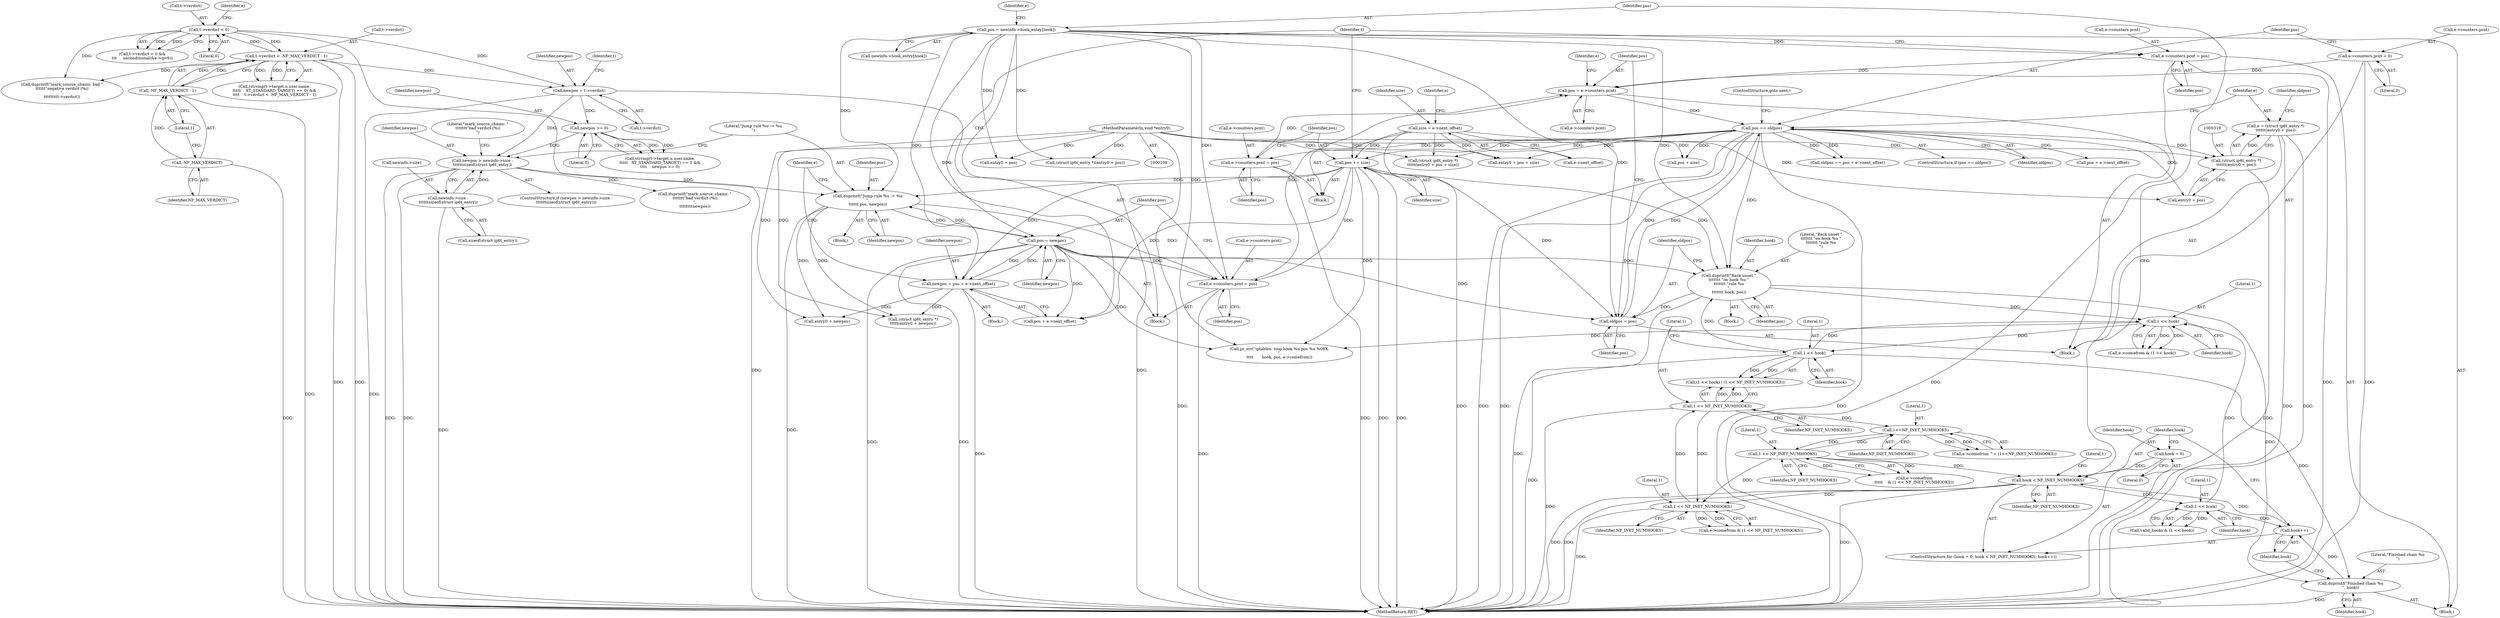 digraph "0_linux_54d83fc74aa9ec72794373cb47432c5f7fb1a309_11@integer" {
"1000316" [label="(Call,e = (struct ip6t_entry *)\n\t\t\t\t\t\t(entry0 + pos))"];
"1000318" [label="(Call,(struct ip6t_entry *)\n\t\t\t\t\t\t(entry0 + pos))"];
"1000111" [label="(MethodParameterIn,void *entry0)"];
"1000312" [label="(Call,pos == oldpos)"];
"1000297" [label="(Call,pos = e->counters.pcnt)"];
"1000304" [label="(Call,e->counters.pcnt = 0)"];
"1000148" [label="(Call,e->counters.pcnt = pos)"];
"1000125" [label="(Call,pos = newinfo->hook_entry[hook])"];
"1000416" [label="(Call,e->counters.pcnt = pos)"];
"1000396" [label="(Call,duprintf(\"Jump rule %u -> %u\n\",\n\t\t\t\t\t\t pos, newpos))"];
"1000423" [label="(Call,pos = newpos)"];
"1000402" [label="(Call,newpos = pos + e->next_offset)"];
"1000351" [label="(Call,pos += size)"];
"1000330" [label="(Call,size = e->next_offset)"];
"1000382" [label="(Call,newpos > newinfo->size -\n\t\t\t\t\t\tsizeof(struct ip6t_entry))"];
"1000357" [label="(Call,newpos = t->verdict)"];
"1000227" [label="(Call,t->verdict < 0)"];
"1000256" [label="(Call,t->verdict < -NF_MAX_VERDICT - 1)"];
"1000260" [label="(Call,-NF_MAX_VERDICT - 1)"];
"1000261" [label="(Call,-NF_MAX_VERDICT)"];
"1000377" [label="(Call,newpos >= 0)"];
"1000384" [label="(Call,newinfo->size -\n\t\t\t\t\t\tsizeof(struct ip6t_entry))"];
"1000344" [label="(Call,e->counters.pcnt = pos)"];
"1000294" [label="(Call,oldpos = pos)"];
"1000290" [label="(Call,duprintf(\"Back unset \"\n\t\t\t\t\t\t\t \"on hook %u \"\n\t\t\t\t\t\t\t \"rule %u\n\",\n\t\t\t\t\t\t\t hook, pos))"];
"1000197" [label="(Call,1 << hook)"];
"1000171" [label="(Call,1 << hook)"];
"1000144" [label="(Call,1 << hook)"];
"1000118" [label="(Call,hook < NF_INET_NUMHOOKS)"];
"1000121" [label="(Call,hook++)"];
"1000427" [label="(Call,duprintf(\"Finished chain %u\n\", hook))"];
"1000115" [label="(Call,hook = 0)"];
"1000286" [label="(Call,1 << NF_INET_NUMHOOKS)"];
"1000278" [label="(Call,1<<NF_INET_NUMHOOKS)"];
"1000200" [label="(Call,1 << NF_INET_NUMHOOKS)"];
"1000179" [label="(Call,1 << NF_INET_NUMHOOKS)"];
"1000292" [label="(Identifier,hook)"];
"1000242" [label="(Call,(strcmp(t->target.u.user.name,\n\t\t\t\t\t    XT_STANDARD_TARGET) == 0) &&\n\t\t\t\t    t->verdict < -NF_MAX_VERDICT - 1)"];
"1000385" [label="(Call,newinfo->size)"];
"1000315" [label="(ControlStructure,goto next;)"];
"1000311" [label="(ControlStructure,if (pos == oldpos))"];
"1000314" [label="(Identifier,oldpos)"];
"1000257" [label="(Call,t->verdict)"];
"1000273" [label="(Block,)"];
"1000422" [label="(Identifier,pos)"];
"1000137" [label="(Call,entry0 + pos)"];
"1000381" [label="(ControlStructure,if (newpos > newinfo->size -\n\t\t\t\t\t\tsizeof(struct ip6t_entry)))"];
"1000380" [label="(Block,)"];
"1000117" [label="(Literal,0)"];
"1000290" [label="(Call,duprintf(\"Back unset \"\n\t\t\t\t\t\t\t \"on hook %u \"\n\t\t\t\t\t\t\t \"rule %u\n\",\n\t\t\t\t\t\t\t hook, pos))"];
"1000118" [label="(Call,hook < NF_INET_NUMHOOKS)"];
"1000404" [label="(Call,pos + e->next_offset)"];
"1000146" [label="(Identifier,hook)"];
"1000402" [label="(Call,newpos = pos + e->next_offset)"];
"1000410" [label="(Identifier,e)"];
"1000344" [label="(Call,e->counters.pcnt = pos)"];
"1000265" [label="(Call,duprintf(\"mark_source_chains: bad \"\n\t\t\t\t\t\t\"negative verdict (%i)\n\",\n\t\t\t\t\t\t\t\tt->verdict))"];
"1000304" [label="(Call,e->counters.pcnt = 0)"];
"1000228" [label="(Call,t->verdict)"];
"1000116" [label="(Identifier,hook)"];
"1000154" [label="(Identifier,pos)"];
"1000115" [label="(Call,hook = 0)"];
"1000179" [label="(Call,1 << NF_INET_NUMHOOKS)"];
"1000313" [label="(Identifier,pos)"];
"1000114" [label="(ControlStructure,for (hook = 0; hook < NF_INET_NUMHOOKS; hook++))"];
"1000145" [label="(Literal,1)"];
"1000431" [label="(Literal,1)"];
"1000379" [label="(Literal,0)"];
"1000352" [label="(Identifier,pos)"];
"1000123" [label="(Block,)"];
"1000227" [label="(Call,t->verdict < 0)"];
"1000144" [label="(Call,1 << hook)"];
"1000325" [label="(Call,pos + e->next_offset)"];
"1000126" [label="(Identifier,pos)"];
"1000287" [label="(Literal,1)"];
"1000401" [label="(Block,)"];
"1000297" [label="(Call,pos = e->counters.pcnt)"];
"1000398" [label="(Identifier,pos)"];
"1000331" [label="(Identifier,size)"];
"1000256" [label="(Call,t->verdict < -NF_MAX_VERDICT - 1)"];
"1000291" [label="(Literal,\"Back unset \"\n\t\t\t\t\t\t\t \"on hook %u \"\n\t\t\t\t\t\t\t \"rule %u\n\")"];
"1000167" [label="(Call,e->comefrom & (1 << hook))"];
"1000171" [label="(Call,1 << hook)"];
"1000323" [label="(Call,oldpos == pos + e->next_offset)"];
"1000120" [label="(Identifier,NF_INET_NUMHOOKS)"];
"1000432" [label="(MethodReturn,RET)"];
"1000142" [label="(Call,valid_hooks & (1 << hook))"];
"1000119" [label="(Identifier,hook)"];
"1000200" [label="(Call,1 << NF_INET_NUMHOOKS)"];
"1000341" [label="(Call,pos + size)"];
"1000423" [label="(Call,pos = newpos)"];
"1000428" [label="(Literal,\"Finished chain %u\n\")"];
"1000149" [label="(Call,e->counters.pcnt)"];
"1000383" [label="(Identifier,newpos)"];
"1000226" [label="(Call,t->verdict < 0 &&\n\t\t\t     unconditional(&e->ipv6))"];
"1000263" [label="(Literal,1)"];
"1000288" [label="(Identifier,NF_INET_NUMHOOKS)"];
"1000260" [label="(Call,-NF_MAX_VERDICT - 1)"];
"1000231" [label="(Literal,0)"];
"1000378" [label="(Identifier,newpos)"];
"1000310" [label="(Literal,0)"];
"1000351" [label="(Call,pos += size)"];
"1000425" [label="(Identifier,newpos)"];
"1000318" [label="(Call,(struct ip6t_entry *)\n\t\t\t\t\t\t(entry0 + pos))"];
"1000296" [label="(Identifier,pos)"];
"1000279" [label="(Literal,1)"];
"1000175" [label="(Call,e->comefrom & (1 << NF_INET_NUMHOOKS))"];
"1000370" [label="(Identifier,t)"];
"1000330" [label="(Call,size = e->next_offset)"];
"1000427" [label="(Call,duprintf(\"Finished chain %u\n\", hook))"];
"1000345" [label="(Call,e->counters.pcnt)"];
"1000122" [label="(Identifier,hook)"];
"1000294" [label="(Call,oldpos = pos)"];
"1000111" [label="(MethodParameterIn,void *entry0)"];
"1000305" [label="(Call,e->counters.pcnt)"];
"1000359" [label="(Call,t->verdict)"];
"1000337" [label="(Call,(struct ip6t_entry *)\n\t\t\t\t\t(entry0 + pos + size))"];
"1000148" [label="(Call,e->counters.pcnt = pos)"];
"1000289" [label="(Block,)"];
"1000320" [label="(Call,entry0 + pos)"];
"1000299" [label="(Call,e->counters.pcnt)"];
"1000183" [label="(Call,pr_err(\"iptables: loop hook %u pos %u %08X.\n\",\n\t\t\t\t       hook, pos, e->comefrom))"];
"1000127" [label="(Call,newinfo->hook_entry[hook])"];
"1000282" [label="(Call,e->comefrom\n\t\t\t\t\t    & (1 << NF_INET_NUMHOOKS))"];
"1000358" [label="(Identifier,newpos)"];
"1000134" [label="(Identifier,e)"];
"1000274" [label="(Call,e->comefrom ^= (1<<NF_INET_NUMHOOKS))"];
"1000280" [label="(Identifier,NF_INET_NUMHOOKS)"];
"1000417" [label="(Call,e->counters.pcnt)"];
"1000317" [label="(Identifier,e)"];
"1000336" [label="(Identifier,e)"];
"1000262" [label="(Identifier,NF_MAX_VERDICT)"];
"1000403" [label="(Identifier,newpos)"];
"1000121" [label="(Call,hook++)"];
"1000384" [label="(Call,newinfo->size -\n\t\t\t\t\t\tsizeof(struct ip6t_entry))"];
"1000392" [label="(Literal,\"mark_source_chains: \"\n\t\t\t\t\t\t\t\"bad verdict (%i)\n\")"];
"1000324" [label="(Identifier,oldpos)"];
"1000278" [label="(Call,1<<NF_INET_NUMHOOKS)"];
"1000197" [label="(Call,1 << hook)"];
"1000388" [label="(Call,sizeof(struct ip6t_entry))"];
"1000307" [label="(Identifier,e)"];
"1000382" [label="(Call,newpos > newinfo->size -\n\t\t\t\t\t\tsizeof(struct ip6t_entry))"];
"1000413" [label="(Call,entry0 + newpos)"];
"1000196" [label="(Call,(1 << hook) | (1 << NF_INET_NUMHOOKS))"];
"1000355" [label="(Block,)"];
"1000198" [label="(Literal,1)"];
"1000316" [label="(Call,e = (struct ip6t_entry *)\n\t\t\t\t\t\t(entry0 + pos))"];
"1000411" [label="(Call,(struct ip6t_entry *)\n\t\t\t\t\t(entry0 + newpos))"];
"1000424" [label="(Identifier,pos)"];
"1000416" [label="(Call,e->counters.pcnt = pos)"];
"1000332" [label="(Call,e->next_offset)"];
"1000180" [label="(Literal,1)"];
"1000295" [label="(Identifier,oldpos)"];
"1000286" [label="(Call,1 << NF_INET_NUMHOOKS)"];
"1000353" [label="(Identifier,size)"];
"1000135" [label="(Call,(struct ip6t_entry *)(entry0 + pos))"];
"1000298" [label="(Identifier,pos)"];
"1000312" [label="(Call,pos == oldpos)"];
"1000391" [label="(Call,duprintf(\"mark_source_chains: \"\n\t\t\t\t\t\t\t\"bad verdict (%i)\n\",\n\t\t\t\t\t\t\t\tnewpos))"];
"1000396" [label="(Call,duprintf(\"Jump rule %u -> %u\n\",\n\t\t\t\t\t\t pos, newpos))"];
"1000159" [label="(Identifier,t)"];
"1000125" [label="(Call,pos = newinfo->hook_entry[hook])"];
"1000377" [label="(Call,newpos >= 0)"];
"1000293" [label="(Identifier,pos)"];
"1000429" [label="(Identifier,hook)"];
"1000235" [label="(Identifier,e)"];
"1000397" [label="(Literal,\"Jump rule %u -> %u\n\")"];
"1000202" [label="(Identifier,NF_INET_NUMHOOKS)"];
"1000350" [label="(Identifier,pos)"];
"1000399" [label="(Identifier,newpos)"];
"1000238" [label="(Block,)"];
"1000201" [label="(Literal,1)"];
"1000261" [label="(Call,-NF_MAX_VERDICT)"];
"1000357" [label="(Call,newpos = t->verdict)"];
"1000173" [label="(Identifier,hook)"];
"1000339" [label="(Call,entry0 + pos + size)"];
"1000172" [label="(Literal,1)"];
"1000199" [label="(Identifier,hook)"];
"1000363" [label="(Call,strcmp(t->target.u.user.name,\n\t\t\t\t\t   XT_STANDARD_TARGET) == 0 &&\n\t\t\t\t    newpos >= 0)"];
"1000181" [label="(Identifier,NF_INET_NUMHOOKS)"];
"1000316" -> "1000273"  [label="AST: "];
"1000316" -> "1000318"  [label="CFG: "];
"1000317" -> "1000316"  [label="AST: "];
"1000318" -> "1000316"  [label="AST: "];
"1000324" -> "1000316"  [label="CFG: "];
"1000316" -> "1000432"  [label="DDG: "];
"1000316" -> "1000432"  [label="DDG: "];
"1000318" -> "1000316"  [label="DDG: "];
"1000318" -> "1000320"  [label="CFG: "];
"1000319" -> "1000318"  [label="AST: "];
"1000320" -> "1000318"  [label="AST: "];
"1000318" -> "1000432"  [label="DDG: "];
"1000111" -> "1000318"  [label="DDG: "];
"1000312" -> "1000318"  [label="DDG: "];
"1000111" -> "1000108"  [label="AST: "];
"1000111" -> "1000432"  [label="DDG: "];
"1000111" -> "1000135"  [label="DDG: "];
"1000111" -> "1000137"  [label="DDG: "];
"1000111" -> "1000320"  [label="DDG: "];
"1000111" -> "1000337"  [label="DDG: "];
"1000111" -> "1000339"  [label="DDG: "];
"1000111" -> "1000411"  [label="DDG: "];
"1000111" -> "1000413"  [label="DDG: "];
"1000312" -> "1000311"  [label="AST: "];
"1000312" -> "1000314"  [label="CFG: "];
"1000313" -> "1000312"  [label="AST: "];
"1000314" -> "1000312"  [label="AST: "];
"1000315" -> "1000312"  [label="CFG: "];
"1000317" -> "1000312"  [label="CFG: "];
"1000312" -> "1000432"  [label="DDG: "];
"1000312" -> "1000432"  [label="DDG: "];
"1000312" -> "1000432"  [label="DDG: "];
"1000312" -> "1000290"  [label="DDG: "];
"1000312" -> "1000294"  [label="DDG: "];
"1000297" -> "1000312"  [label="DDG: "];
"1000294" -> "1000312"  [label="DDG: "];
"1000312" -> "1000320"  [label="DDG: "];
"1000312" -> "1000323"  [label="DDG: "];
"1000312" -> "1000323"  [label="DDG: "];
"1000312" -> "1000325"  [label="DDG: "];
"1000312" -> "1000337"  [label="DDG: "];
"1000312" -> "1000339"  [label="DDG: "];
"1000312" -> "1000341"  [label="DDG: "];
"1000312" -> "1000344"  [label="DDG: "];
"1000312" -> "1000351"  [label="DDG: "];
"1000297" -> "1000273"  [label="AST: "];
"1000297" -> "1000299"  [label="CFG: "];
"1000298" -> "1000297"  [label="AST: "];
"1000299" -> "1000297"  [label="AST: "];
"1000307" -> "1000297"  [label="CFG: "];
"1000304" -> "1000297"  [label="DDG: "];
"1000148" -> "1000297"  [label="DDG: "];
"1000416" -> "1000297"  [label="DDG: "];
"1000344" -> "1000297"  [label="DDG: "];
"1000304" -> "1000273"  [label="AST: "];
"1000304" -> "1000310"  [label="CFG: "];
"1000305" -> "1000304"  [label="AST: "];
"1000310" -> "1000304"  [label="AST: "];
"1000313" -> "1000304"  [label="CFG: "];
"1000304" -> "1000432"  [label="DDG: "];
"1000148" -> "1000123"  [label="AST: "];
"1000148" -> "1000154"  [label="CFG: "];
"1000149" -> "1000148"  [label="AST: "];
"1000154" -> "1000148"  [label="AST: "];
"1000159" -> "1000148"  [label="CFG: "];
"1000148" -> "1000432"  [label="DDG: "];
"1000148" -> "1000432"  [label="DDG: "];
"1000125" -> "1000148"  [label="DDG: "];
"1000125" -> "1000123"  [label="AST: "];
"1000125" -> "1000127"  [label="CFG: "];
"1000126" -> "1000125"  [label="AST: "];
"1000127" -> "1000125"  [label="AST: "];
"1000134" -> "1000125"  [label="CFG: "];
"1000125" -> "1000432"  [label="DDG: "];
"1000125" -> "1000135"  [label="DDG: "];
"1000125" -> "1000137"  [label="DDG: "];
"1000125" -> "1000183"  [label="DDG: "];
"1000125" -> "1000290"  [label="DDG: "];
"1000125" -> "1000294"  [label="DDG: "];
"1000125" -> "1000396"  [label="DDG: "];
"1000125" -> "1000402"  [label="DDG: "];
"1000125" -> "1000404"  [label="DDG: "];
"1000125" -> "1000416"  [label="DDG: "];
"1000416" -> "1000355"  [label="AST: "];
"1000416" -> "1000422"  [label="CFG: "];
"1000417" -> "1000416"  [label="AST: "];
"1000422" -> "1000416"  [label="AST: "];
"1000424" -> "1000416"  [label="CFG: "];
"1000416" -> "1000432"  [label="DDG: "];
"1000396" -> "1000416"  [label="DDG: "];
"1000423" -> "1000416"  [label="DDG: "];
"1000351" -> "1000416"  [label="DDG: "];
"1000396" -> "1000380"  [label="AST: "];
"1000396" -> "1000399"  [label="CFG: "];
"1000397" -> "1000396"  [label="AST: "];
"1000398" -> "1000396"  [label="AST: "];
"1000399" -> "1000396"  [label="AST: "];
"1000410" -> "1000396"  [label="CFG: "];
"1000396" -> "1000432"  [label="DDG: "];
"1000423" -> "1000396"  [label="DDG: "];
"1000351" -> "1000396"  [label="DDG: "];
"1000382" -> "1000396"  [label="DDG: "];
"1000396" -> "1000411"  [label="DDG: "];
"1000396" -> "1000413"  [label="DDG: "];
"1000396" -> "1000423"  [label="DDG: "];
"1000423" -> "1000355"  [label="AST: "];
"1000423" -> "1000425"  [label="CFG: "];
"1000424" -> "1000423"  [label="AST: "];
"1000425" -> "1000423"  [label="AST: "];
"1000159" -> "1000423"  [label="CFG: "];
"1000423" -> "1000432"  [label="DDG: "];
"1000423" -> "1000432"  [label="DDG: "];
"1000423" -> "1000183"  [label="DDG: "];
"1000423" -> "1000290"  [label="DDG: "];
"1000423" -> "1000294"  [label="DDG: "];
"1000423" -> "1000402"  [label="DDG: "];
"1000423" -> "1000404"  [label="DDG: "];
"1000402" -> "1000423"  [label="DDG: "];
"1000402" -> "1000401"  [label="AST: "];
"1000402" -> "1000404"  [label="CFG: "];
"1000403" -> "1000402"  [label="AST: "];
"1000404" -> "1000402"  [label="AST: "];
"1000410" -> "1000402"  [label="CFG: "];
"1000402" -> "1000432"  [label="DDG: "];
"1000351" -> "1000402"  [label="DDG: "];
"1000402" -> "1000411"  [label="DDG: "];
"1000402" -> "1000413"  [label="DDG: "];
"1000351" -> "1000238"  [label="AST: "];
"1000351" -> "1000353"  [label="CFG: "];
"1000352" -> "1000351"  [label="AST: "];
"1000353" -> "1000351"  [label="AST: "];
"1000159" -> "1000351"  [label="CFG: "];
"1000351" -> "1000432"  [label="DDG: "];
"1000351" -> "1000432"  [label="DDG: "];
"1000351" -> "1000183"  [label="DDG: "];
"1000351" -> "1000290"  [label="DDG: "];
"1000351" -> "1000294"  [label="DDG: "];
"1000330" -> "1000351"  [label="DDG: "];
"1000351" -> "1000404"  [label="DDG: "];
"1000330" -> "1000238"  [label="AST: "];
"1000330" -> "1000332"  [label="CFG: "];
"1000331" -> "1000330"  [label="AST: "];
"1000332" -> "1000330"  [label="AST: "];
"1000336" -> "1000330"  [label="CFG: "];
"1000330" -> "1000432"  [label="DDG: "];
"1000330" -> "1000337"  [label="DDG: "];
"1000330" -> "1000339"  [label="DDG: "];
"1000330" -> "1000341"  [label="DDG: "];
"1000382" -> "1000381"  [label="AST: "];
"1000382" -> "1000384"  [label="CFG: "];
"1000383" -> "1000382"  [label="AST: "];
"1000384" -> "1000382"  [label="AST: "];
"1000392" -> "1000382"  [label="CFG: "];
"1000397" -> "1000382"  [label="CFG: "];
"1000382" -> "1000432"  [label="DDG: "];
"1000382" -> "1000432"  [label="DDG: "];
"1000357" -> "1000382"  [label="DDG: "];
"1000377" -> "1000382"  [label="DDG: "];
"1000384" -> "1000382"  [label="DDG: "];
"1000382" -> "1000391"  [label="DDG: "];
"1000357" -> "1000355"  [label="AST: "];
"1000357" -> "1000359"  [label="CFG: "];
"1000358" -> "1000357"  [label="AST: "];
"1000359" -> "1000357"  [label="AST: "];
"1000370" -> "1000357"  [label="CFG: "];
"1000357" -> "1000432"  [label="DDG: "];
"1000227" -> "1000357"  [label="DDG: "];
"1000256" -> "1000357"  [label="DDG: "];
"1000357" -> "1000377"  [label="DDG: "];
"1000227" -> "1000226"  [label="AST: "];
"1000227" -> "1000231"  [label="CFG: "];
"1000228" -> "1000227"  [label="AST: "];
"1000231" -> "1000227"  [label="AST: "];
"1000235" -> "1000227"  [label="CFG: "];
"1000226" -> "1000227"  [label="CFG: "];
"1000227" -> "1000432"  [label="DDG: "];
"1000227" -> "1000226"  [label="DDG: "];
"1000227" -> "1000226"  [label="DDG: "];
"1000256" -> "1000227"  [label="DDG: "];
"1000227" -> "1000256"  [label="DDG: "];
"1000227" -> "1000265"  [label="DDG: "];
"1000256" -> "1000242"  [label="AST: "];
"1000256" -> "1000260"  [label="CFG: "];
"1000257" -> "1000256"  [label="AST: "];
"1000260" -> "1000256"  [label="AST: "];
"1000242" -> "1000256"  [label="CFG: "];
"1000256" -> "1000432"  [label="DDG: "];
"1000256" -> "1000432"  [label="DDG: "];
"1000256" -> "1000242"  [label="DDG: "];
"1000256" -> "1000242"  [label="DDG: "];
"1000260" -> "1000256"  [label="DDG: "];
"1000260" -> "1000256"  [label="DDG: "];
"1000256" -> "1000265"  [label="DDG: "];
"1000260" -> "1000263"  [label="CFG: "];
"1000261" -> "1000260"  [label="AST: "];
"1000263" -> "1000260"  [label="AST: "];
"1000260" -> "1000432"  [label="DDG: "];
"1000261" -> "1000260"  [label="DDG: "];
"1000261" -> "1000262"  [label="CFG: "];
"1000262" -> "1000261"  [label="AST: "];
"1000263" -> "1000261"  [label="CFG: "];
"1000261" -> "1000432"  [label="DDG: "];
"1000377" -> "1000363"  [label="AST: "];
"1000377" -> "1000379"  [label="CFG: "];
"1000378" -> "1000377"  [label="AST: "];
"1000379" -> "1000377"  [label="AST: "];
"1000363" -> "1000377"  [label="CFG: "];
"1000377" -> "1000363"  [label="DDG: "];
"1000377" -> "1000363"  [label="DDG: "];
"1000384" -> "1000388"  [label="CFG: "];
"1000385" -> "1000384"  [label="AST: "];
"1000388" -> "1000384"  [label="AST: "];
"1000384" -> "1000432"  [label="DDG: "];
"1000344" -> "1000238"  [label="AST: "];
"1000344" -> "1000350"  [label="CFG: "];
"1000345" -> "1000344"  [label="AST: "];
"1000350" -> "1000344"  [label="AST: "];
"1000352" -> "1000344"  [label="CFG: "];
"1000344" -> "1000432"  [label="DDG: "];
"1000294" -> "1000273"  [label="AST: "];
"1000294" -> "1000296"  [label="CFG: "];
"1000295" -> "1000294"  [label="AST: "];
"1000296" -> "1000294"  [label="AST: "];
"1000298" -> "1000294"  [label="CFG: "];
"1000290" -> "1000294"  [label="DDG: "];
"1000290" -> "1000289"  [label="AST: "];
"1000290" -> "1000293"  [label="CFG: "];
"1000291" -> "1000290"  [label="AST: "];
"1000292" -> "1000290"  [label="AST: "];
"1000293" -> "1000290"  [label="AST: "];
"1000295" -> "1000290"  [label="CFG: "];
"1000290" -> "1000432"  [label="DDG: "];
"1000290" -> "1000171"  [label="DDG: "];
"1000197" -> "1000290"  [label="DDG: "];
"1000290" -> "1000427"  [label="DDG: "];
"1000197" -> "1000196"  [label="AST: "];
"1000197" -> "1000199"  [label="CFG: "];
"1000198" -> "1000197"  [label="AST: "];
"1000199" -> "1000197"  [label="AST: "];
"1000201" -> "1000197"  [label="CFG: "];
"1000197" -> "1000432"  [label="DDG: "];
"1000197" -> "1000171"  [label="DDG: "];
"1000197" -> "1000196"  [label="DDG: "];
"1000197" -> "1000196"  [label="DDG: "];
"1000171" -> "1000197"  [label="DDG: "];
"1000197" -> "1000427"  [label="DDG: "];
"1000171" -> "1000167"  [label="AST: "];
"1000171" -> "1000173"  [label="CFG: "];
"1000172" -> "1000171"  [label="AST: "];
"1000173" -> "1000171"  [label="AST: "];
"1000167" -> "1000171"  [label="CFG: "];
"1000171" -> "1000167"  [label="DDG: "];
"1000171" -> "1000167"  [label="DDG: "];
"1000144" -> "1000171"  [label="DDG: "];
"1000171" -> "1000183"  [label="DDG: "];
"1000144" -> "1000142"  [label="AST: "];
"1000144" -> "1000146"  [label="CFG: "];
"1000145" -> "1000144"  [label="AST: "];
"1000146" -> "1000144"  [label="AST: "];
"1000142" -> "1000144"  [label="CFG: "];
"1000144" -> "1000121"  [label="DDG: "];
"1000144" -> "1000142"  [label="DDG: "];
"1000144" -> "1000142"  [label="DDG: "];
"1000118" -> "1000144"  [label="DDG: "];
"1000118" -> "1000114"  [label="AST: "];
"1000118" -> "1000120"  [label="CFG: "];
"1000119" -> "1000118"  [label="AST: "];
"1000120" -> "1000118"  [label="AST: "];
"1000126" -> "1000118"  [label="CFG: "];
"1000431" -> "1000118"  [label="CFG: "];
"1000118" -> "1000432"  [label="DDG: "];
"1000118" -> "1000432"  [label="DDG: "];
"1000118" -> "1000432"  [label="DDG: "];
"1000121" -> "1000118"  [label="DDG: "];
"1000115" -> "1000118"  [label="DDG: "];
"1000286" -> "1000118"  [label="DDG: "];
"1000118" -> "1000179"  [label="DDG: "];
"1000121" -> "1000114"  [label="AST: "];
"1000121" -> "1000122"  [label="CFG: "];
"1000122" -> "1000121"  [label="AST: "];
"1000119" -> "1000121"  [label="CFG: "];
"1000427" -> "1000121"  [label="DDG: "];
"1000427" -> "1000123"  [label="AST: "];
"1000427" -> "1000429"  [label="CFG: "];
"1000428" -> "1000427"  [label="AST: "];
"1000429" -> "1000427"  [label="AST: "];
"1000122" -> "1000427"  [label="CFG: "];
"1000427" -> "1000432"  [label="DDG: "];
"1000115" -> "1000114"  [label="AST: "];
"1000115" -> "1000117"  [label="CFG: "];
"1000116" -> "1000115"  [label="AST: "];
"1000117" -> "1000115"  [label="AST: "];
"1000119" -> "1000115"  [label="CFG: "];
"1000286" -> "1000282"  [label="AST: "];
"1000286" -> "1000288"  [label="CFG: "];
"1000287" -> "1000286"  [label="AST: "];
"1000288" -> "1000286"  [label="AST: "];
"1000282" -> "1000286"  [label="CFG: "];
"1000286" -> "1000179"  [label="DDG: "];
"1000286" -> "1000278"  [label="DDG: "];
"1000286" -> "1000282"  [label="DDG: "];
"1000286" -> "1000282"  [label="DDG: "];
"1000278" -> "1000286"  [label="DDG: "];
"1000278" -> "1000274"  [label="AST: "];
"1000278" -> "1000280"  [label="CFG: "];
"1000279" -> "1000278"  [label="AST: "];
"1000280" -> "1000278"  [label="AST: "];
"1000274" -> "1000278"  [label="CFG: "];
"1000278" -> "1000274"  [label="DDG: "];
"1000278" -> "1000274"  [label="DDG: "];
"1000200" -> "1000278"  [label="DDG: "];
"1000200" -> "1000196"  [label="AST: "];
"1000200" -> "1000202"  [label="CFG: "];
"1000201" -> "1000200"  [label="AST: "];
"1000202" -> "1000200"  [label="AST: "];
"1000196" -> "1000200"  [label="CFG: "];
"1000200" -> "1000432"  [label="DDG: "];
"1000200" -> "1000179"  [label="DDG: "];
"1000200" -> "1000196"  [label="DDG: "];
"1000200" -> "1000196"  [label="DDG: "];
"1000179" -> "1000200"  [label="DDG: "];
"1000179" -> "1000175"  [label="AST: "];
"1000179" -> "1000181"  [label="CFG: "];
"1000180" -> "1000179"  [label="AST: "];
"1000181" -> "1000179"  [label="AST: "];
"1000175" -> "1000179"  [label="CFG: "];
"1000179" -> "1000432"  [label="DDG: "];
"1000179" -> "1000175"  [label="DDG: "];
"1000179" -> "1000175"  [label="DDG: "];
}
